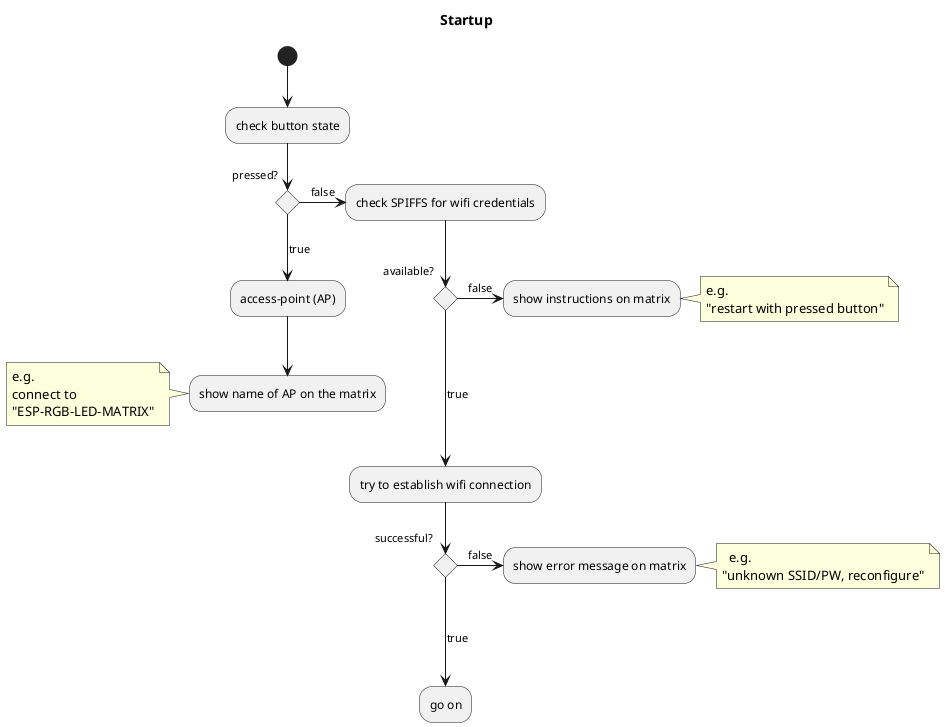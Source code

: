 @startuml
title Startup

(*)--> "check button state"
if "pressed?" then
  -right-> [false] "check SPIFFS for wifi credentials"
  if "available?" then
    -right-> [false] "show instructions on matrix" 
    note right
      e.g. 
      "restart with pressed button"
    end note
  else
    ---> [true] "try to establish wifi connection"
    if "successful?" then
    -right-> [false] "show error message on matrix" 
    note right
      e.g. 
    "unknown SSID/PW, reconfigure"
    end note
  else
    ---> [true] "go on"
 
  endif
  
  endif
  else
  --> [true] "access-point (AP)"
  --> show name of AP on the matrix
  Note left
  e.g. 
  connect to 
  "ESP-RGB-LED-MATRIX"
  end note

endif
    
@enduml